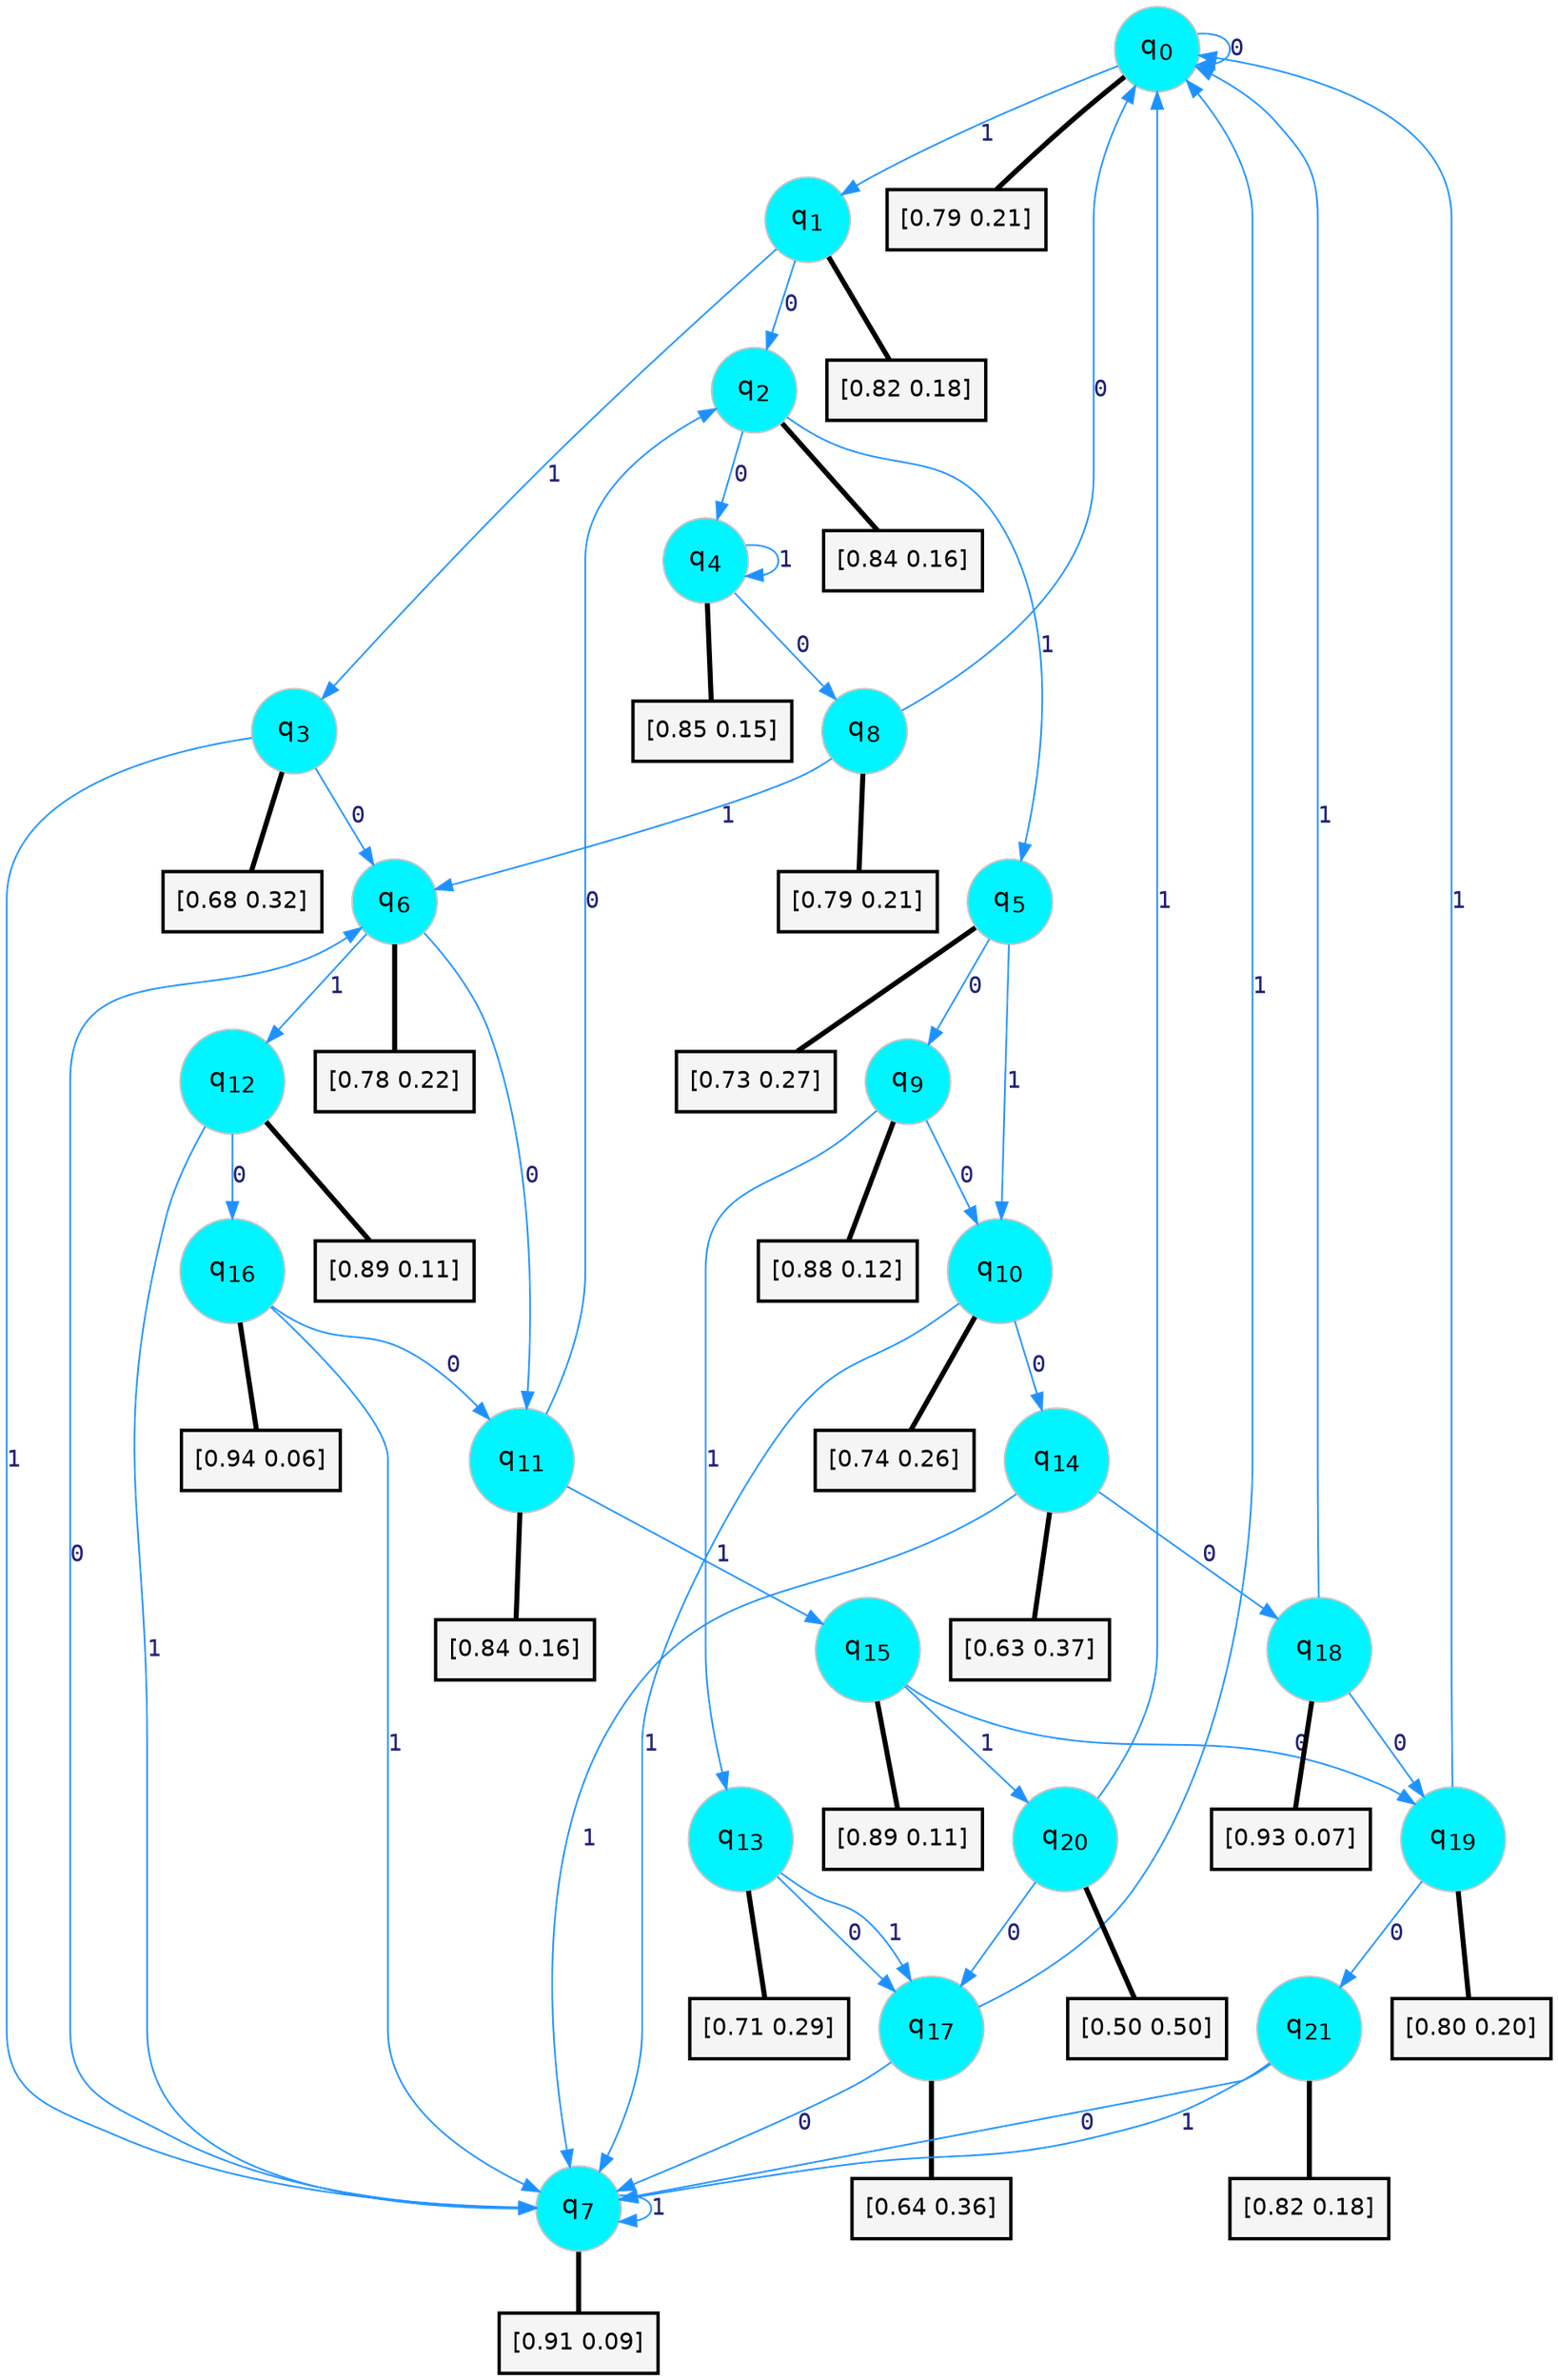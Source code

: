 digraph G {
graph [
bgcolor=transparent, dpi=300, rankdir=TD, size="40,25"];
node [
color=gray, fillcolor=turquoise1, fontcolor=black, fontname=Helvetica, fontsize=16, fontweight=bold, shape=circle, style=filled];
edge [
arrowsize=1, color=dodgerblue1, fontcolor=midnightblue, fontname=courier, fontweight=bold, penwidth=1, style=solid, weight=20];
0[label=<q<SUB>0</SUB>>];
1[label=<q<SUB>1</SUB>>];
2[label=<q<SUB>2</SUB>>];
3[label=<q<SUB>3</SUB>>];
4[label=<q<SUB>4</SUB>>];
5[label=<q<SUB>5</SUB>>];
6[label=<q<SUB>6</SUB>>];
7[label=<q<SUB>7</SUB>>];
8[label=<q<SUB>8</SUB>>];
9[label=<q<SUB>9</SUB>>];
10[label=<q<SUB>10</SUB>>];
11[label=<q<SUB>11</SUB>>];
12[label=<q<SUB>12</SUB>>];
13[label=<q<SUB>13</SUB>>];
14[label=<q<SUB>14</SUB>>];
15[label=<q<SUB>15</SUB>>];
16[label=<q<SUB>16</SUB>>];
17[label=<q<SUB>17</SUB>>];
18[label=<q<SUB>18</SUB>>];
19[label=<q<SUB>19</SUB>>];
20[label=<q<SUB>20</SUB>>];
21[label=<q<SUB>21</SUB>>];
22[label="[0.79 0.21]", shape=box,fontcolor=black, fontname=Helvetica, fontsize=14, penwidth=2, fillcolor=whitesmoke,color=black];
23[label="[0.82 0.18]", shape=box,fontcolor=black, fontname=Helvetica, fontsize=14, penwidth=2, fillcolor=whitesmoke,color=black];
24[label="[0.84 0.16]", shape=box,fontcolor=black, fontname=Helvetica, fontsize=14, penwidth=2, fillcolor=whitesmoke,color=black];
25[label="[0.68 0.32]", shape=box,fontcolor=black, fontname=Helvetica, fontsize=14, penwidth=2, fillcolor=whitesmoke,color=black];
26[label="[0.85 0.15]", shape=box,fontcolor=black, fontname=Helvetica, fontsize=14, penwidth=2, fillcolor=whitesmoke,color=black];
27[label="[0.73 0.27]", shape=box,fontcolor=black, fontname=Helvetica, fontsize=14, penwidth=2, fillcolor=whitesmoke,color=black];
28[label="[0.78 0.22]", shape=box,fontcolor=black, fontname=Helvetica, fontsize=14, penwidth=2, fillcolor=whitesmoke,color=black];
29[label="[0.91 0.09]", shape=box,fontcolor=black, fontname=Helvetica, fontsize=14, penwidth=2, fillcolor=whitesmoke,color=black];
30[label="[0.79 0.21]", shape=box,fontcolor=black, fontname=Helvetica, fontsize=14, penwidth=2, fillcolor=whitesmoke,color=black];
31[label="[0.88 0.12]", shape=box,fontcolor=black, fontname=Helvetica, fontsize=14, penwidth=2, fillcolor=whitesmoke,color=black];
32[label="[0.74 0.26]", shape=box,fontcolor=black, fontname=Helvetica, fontsize=14, penwidth=2, fillcolor=whitesmoke,color=black];
33[label="[0.84 0.16]", shape=box,fontcolor=black, fontname=Helvetica, fontsize=14, penwidth=2, fillcolor=whitesmoke,color=black];
34[label="[0.89 0.11]", shape=box,fontcolor=black, fontname=Helvetica, fontsize=14, penwidth=2, fillcolor=whitesmoke,color=black];
35[label="[0.71 0.29]", shape=box,fontcolor=black, fontname=Helvetica, fontsize=14, penwidth=2, fillcolor=whitesmoke,color=black];
36[label="[0.63 0.37]", shape=box,fontcolor=black, fontname=Helvetica, fontsize=14, penwidth=2, fillcolor=whitesmoke,color=black];
37[label="[0.89 0.11]", shape=box,fontcolor=black, fontname=Helvetica, fontsize=14, penwidth=2, fillcolor=whitesmoke,color=black];
38[label="[0.94 0.06]", shape=box,fontcolor=black, fontname=Helvetica, fontsize=14, penwidth=2, fillcolor=whitesmoke,color=black];
39[label="[0.64 0.36]", shape=box,fontcolor=black, fontname=Helvetica, fontsize=14, penwidth=2, fillcolor=whitesmoke,color=black];
40[label="[0.93 0.07]", shape=box,fontcolor=black, fontname=Helvetica, fontsize=14, penwidth=2, fillcolor=whitesmoke,color=black];
41[label="[0.80 0.20]", shape=box,fontcolor=black, fontname=Helvetica, fontsize=14, penwidth=2, fillcolor=whitesmoke,color=black];
42[label="[0.50 0.50]", shape=box,fontcolor=black, fontname=Helvetica, fontsize=14, penwidth=2, fillcolor=whitesmoke,color=black];
43[label="[0.82 0.18]", shape=box,fontcolor=black, fontname=Helvetica, fontsize=14, penwidth=2, fillcolor=whitesmoke,color=black];
0->0 [label=0];
0->1 [label=1];
0->22 [arrowhead=none, penwidth=3,color=black];
1->2 [label=0];
1->3 [label=1];
1->23 [arrowhead=none, penwidth=3,color=black];
2->4 [label=0];
2->5 [label=1];
2->24 [arrowhead=none, penwidth=3,color=black];
3->6 [label=0];
3->7 [label=1];
3->25 [arrowhead=none, penwidth=3,color=black];
4->8 [label=0];
4->4 [label=1];
4->26 [arrowhead=none, penwidth=3,color=black];
5->9 [label=0];
5->10 [label=1];
5->27 [arrowhead=none, penwidth=3,color=black];
6->11 [label=0];
6->12 [label=1];
6->28 [arrowhead=none, penwidth=3,color=black];
7->6 [label=0];
7->7 [label=1];
7->29 [arrowhead=none, penwidth=3,color=black];
8->0 [label=0];
8->6 [label=1];
8->30 [arrowhead=none, penwidth=3,color=black];
9->10 [label=0];
9->13 [label=1];
9->31 [arrowhead=none, penwidth=3,color=black];
10->14 [label=0];
10->7 [label=1];
10->32 [arrowhead=none, penwidth=3,color=black];
11->2 [label=0];
11->15 [label=1];
11->33 [arrowhead=none, penwidth=3,color=black];
12->16 [label=0];
12->7 [label=1];
12->34 [arrowhead=none, penwidth=3,color=black];
13->17 [label=0];
13->17 [label=1];
13->35 [arrowhead=none, penwidth=3,color=black];
14->18 [label=0];
14->7 [label=1];
14->36 [arrowhead=none, penwidth=3,color=black];
15->19 [label=0];
15->20 [label=1];
15->37 [arrowhead=none, penwidth=3,color=black];
16->11 [label=0];
16->7 [label=1];
16->38 [arrowhead=none, penwidth=3,color=black];
17->7 [label=0];
17->0 [label=1];
17->39 [arrowhead=none, penwidth=3,color=black];
18->19 [label=0];
18->0 [label=1];
18->40 [arrowhead=none, penwidth=3,color=black];
19->21 [label=0];
19->0 [label=1];
19->41 [arrowhead=none, penwidth=3,color=black];
20->17 [label=0];
20->0 [label=1];
20->42 [arrowhead=none, penwidth=3,color=black];
21->7 [label=0];
21->7 [label=1];
21->43 [arrowhead=none, penwidth=3,color=black];
}
